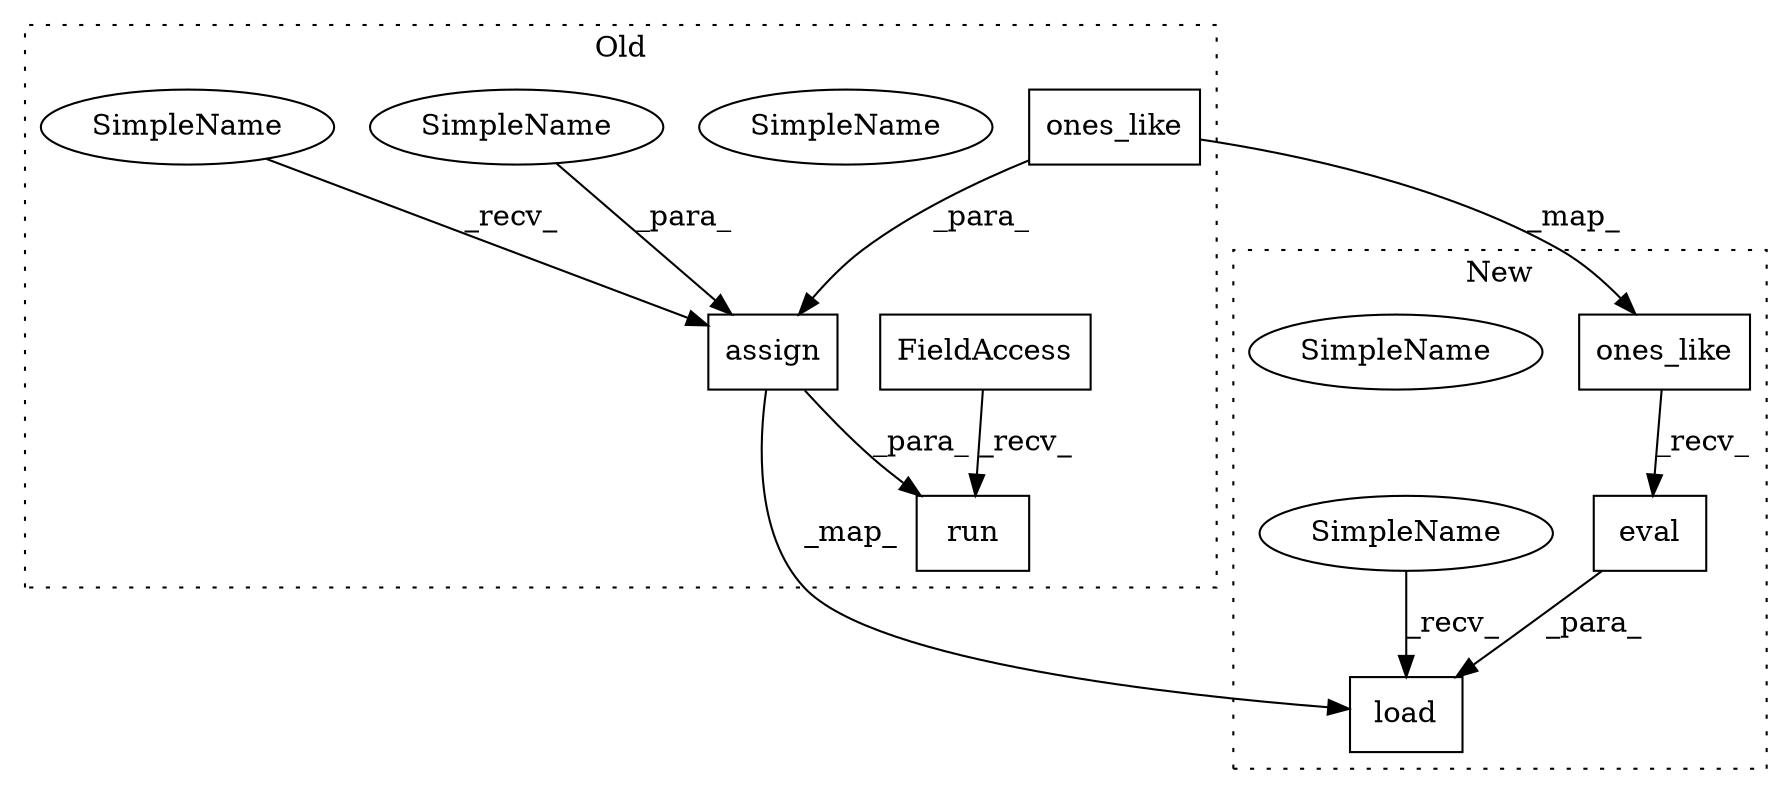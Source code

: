 digraph G {
subgraph cluster0 {
1 [label="run" a="32" s="8171,8225" l="4,1" shape="box"];
3 [label="assign" a="32" s="8186,8224" l="7,1" shape="box"];
5 [label="ones_like" a="32" s="8209,8223" l="10,1" shape="box"];
7 [label="FieldAccess" a="22" s="8161" l="9" shape="box"];
8 [label="SimpleName" a="42" s="8193" l="4" shape="ellipse"];
9 [label="SimpleName" a="42" s="8193" l="4" shape="ellipse"];
10 [label="SimpleName" a="42" s="8175" l="10" shape="ellipse"];
label = "Old";
style="dotted";
}
subgraph cluster1 {
2 [label="eval" a="32" s="8198" l="6" shape="box"];
4 [label="load" a="32" s="8166,8204" l="5,1" shape="box"];
6 [label="ones_like" a="32" s="8182,8196" l="10,1" shape="box"];
11 [label="SimpleName" a="42" s="8161" l="4" shape="ellipse"];
12 [label="SimpleName" a="42" s="8161" l="4" shape="ellipse"];
label = "New";
style="dotted";
}
2 -> 4 [label="_para_"];
3 -> 4 [label="_map_"];
3 -> 1 [label="_para_"];
5 -> 3 [label="_para_"];
5 -> 6 [label="_map_"];
6 -> 2 [label="_recv_"];
7 -> 1 [label="_recv_"];
9 -> 3 [label="_para_"];
10 -> 3 [label="_recv_"];
12 -> 4 [label="_recv_"];
}